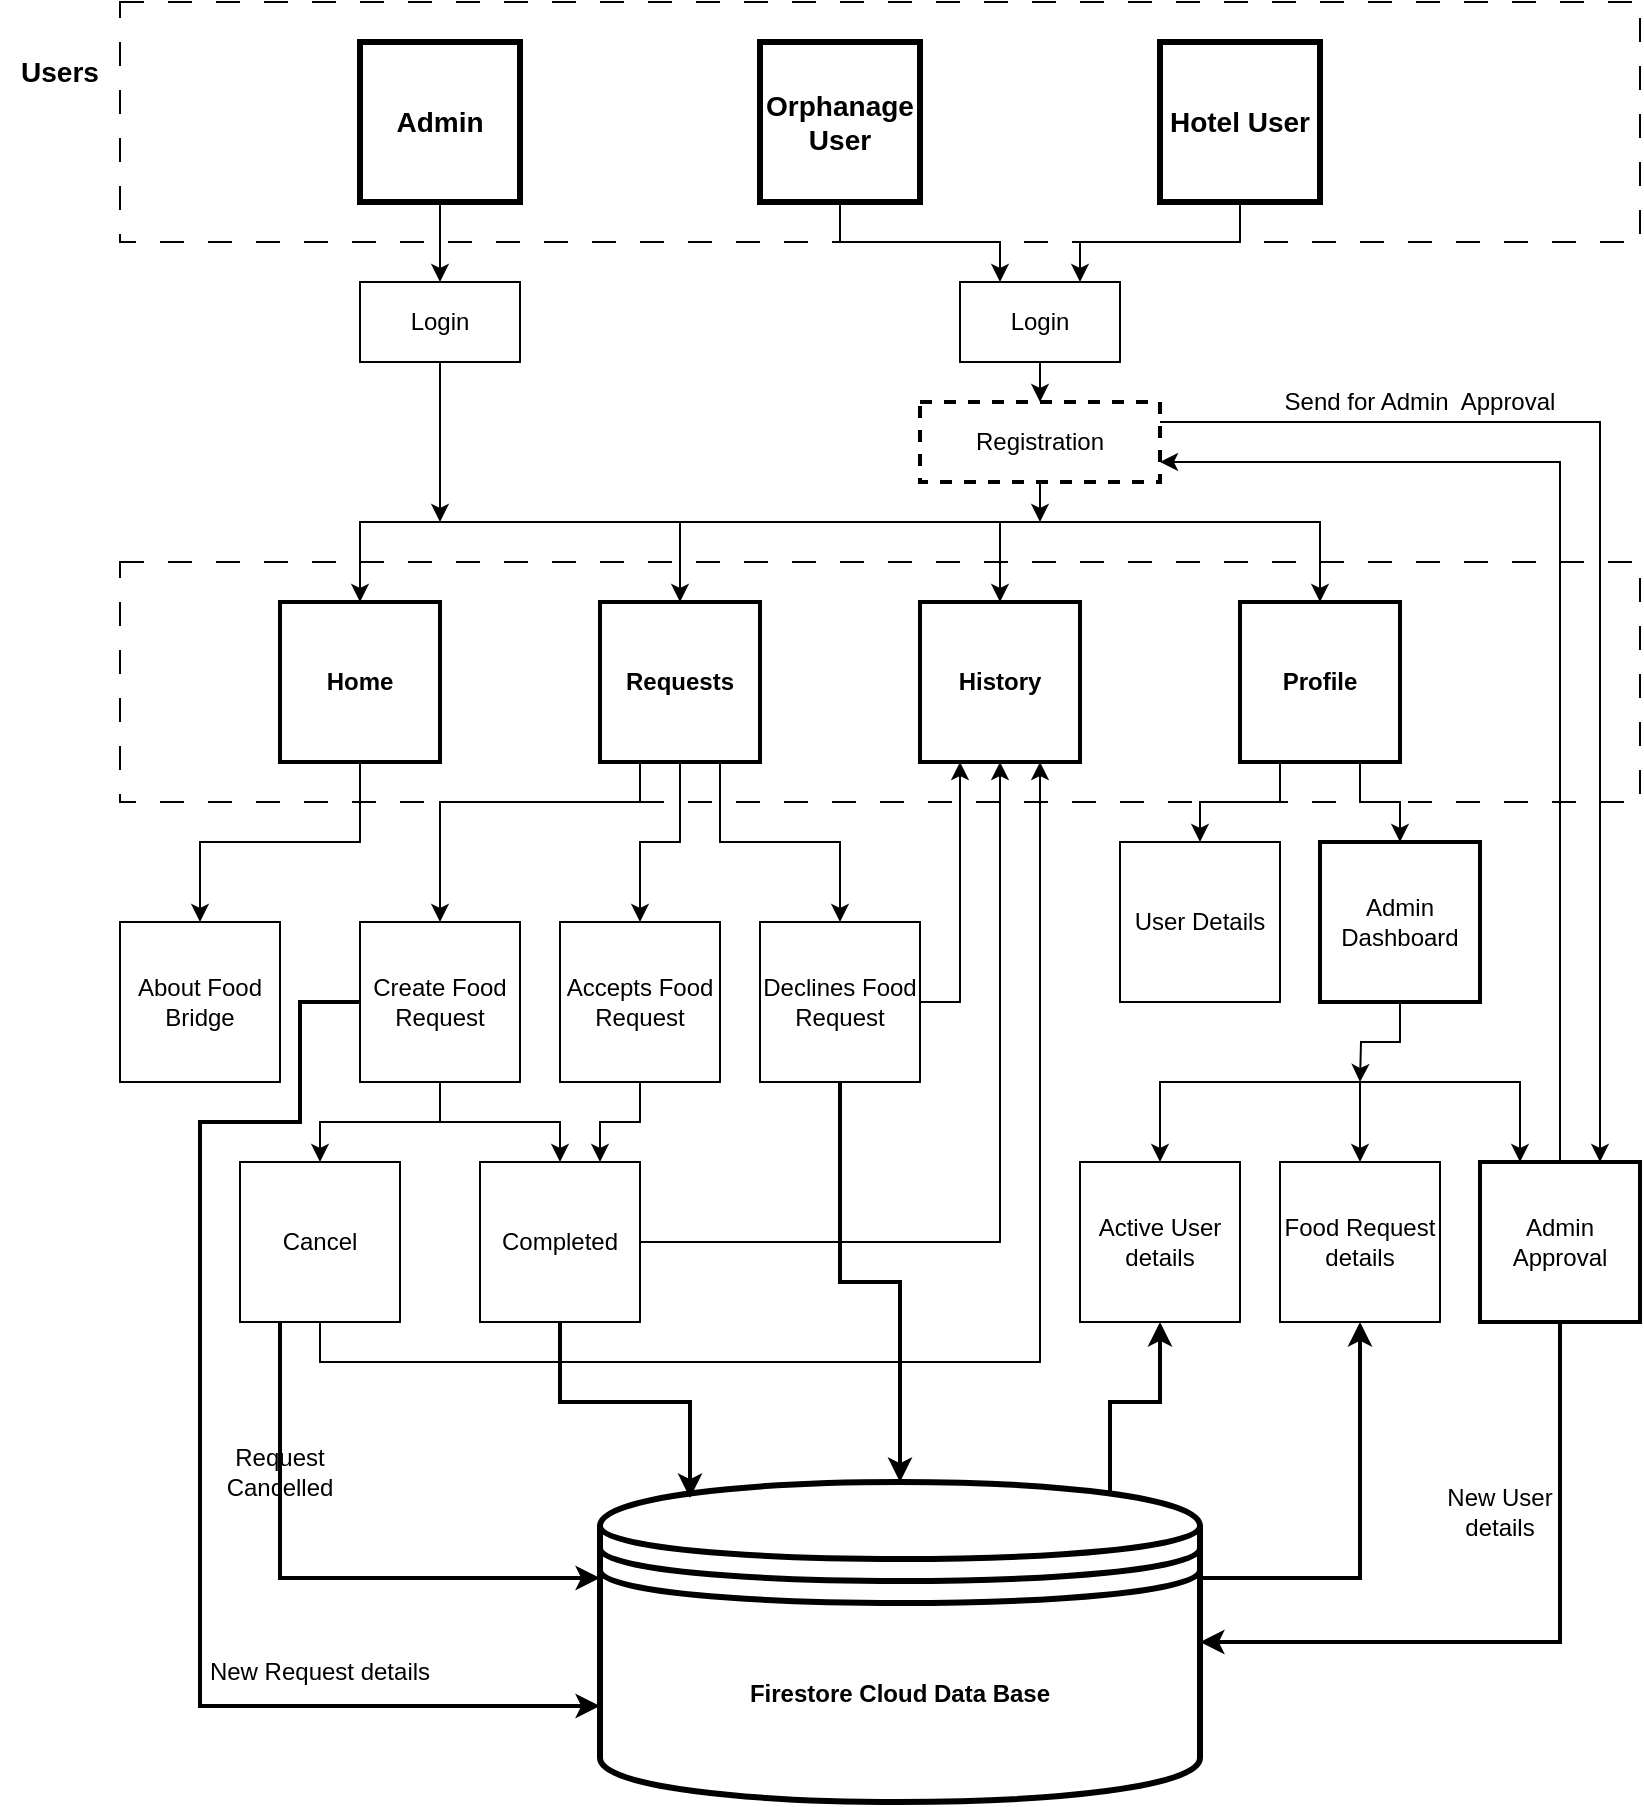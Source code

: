 <mxfile version="24.2.7" type="github">
  <diagram name="Page-1" id="znhg0SCUUhbqK9GvKvF4">
    <mxGraphModel dx="1400" dy="743" grid="1" gridSize="10" guides="1" tooltips="1" connect="1" arrows="1" fold="1" page="1" pageScale="1" pageWidth="850" pageHeight="1100" math="0" shadow="0">
      <root>
        <mxCell id="0" />
        <mxCell id="1" parent="0" />
        <mxCell id="8c7B7hxSat0-A_cdlG8Q-35" style="edgeStyle=orthogonalEdgeStyle;rounded=0;orthogonalLoop=1;jettySize=auto;html=1;exitX=0.5;exitY=1;exitDx=0;exitDy=0;entryX=0.5;entryY=0;entryDx=0;entryDy=0;" edge="1" parent="1" source="8c7B7hxSat0-A_cdlG8Q-1" target="8c7B7hxSat0-A_cdlG8Q-34">
          <mxGeometry relative="1" as="geometry" />
        </mxCell>
        <mxCell id="8c7B7hxSat0-A_cdlG8Q-1" value="&lt;b&gt;Home&lt;/b&gt;" style="whiteSpace=wrap;html=1;aspect=fixed;strokeWidth=2;" vertex="1" parent="1">
          <mxGeometry x="160" y="320" width="80" height="80" as="geometry" />
        </mxCell>
        <mxCell id="8c7B7hxSat0-A_cdlG8Q-28" style="edgeStyle=orthogonalEdgeStyle;rounded=0;orthogonalLoop=1;jettySize=auto;html=1;exitX=0.5;exitY=1;exitDx=0;exitDy=0;entryX=0.75;entryY=0;entryDx=0;entryDy=0;" edge="1" parent="1" source="8c7B7hxSat0-A_cdlG8Q-2" target="8c7B7hxSat0-A_cdlG8Q-31">
          <mxGeometry relative="1" as="geometry">
            <mxPoint x="640" y="160" as="targetPoint" />
          </mxGeometry>
        </mxCell>
        <mxCell id="8c7B7hxSat0-A_cdlG8Q-2" value="&lt;b&gt;&lt;font style=&quot;font-size: 14px;&quot;&gt;Hotel User&lt;/font&gt;&lt;/b&gt;" style="whiteSpace=wrap;html=1;aspect=fixed;strokeWidth=3;" vertex="1" parent="1">
          <mxGeometry x="600" y="40" width="80" height="80" as="geometry" />
        </mxCell>
        <mxCell id="8c7B7hxSat0-A_cdlG8Q-27" style="edgeStyle=orthogonalEdgeStyle;rounded=0;orthogonalLoop=1;jettySize=auto;html=1;exitX=0.5;exitY=1;exitDx=0;exitDy=0;entryX=0.25;entryY=0;entryDx=0;entryDy=0;" edge="1" parent="1" source="8c7B7hxSat0-A_cdlG8Q-3" target="8c7B7hxSat0-A_cdlG8Q-31">
          <mxGeometry relative="1" as="geometry">
            <mxPoint x="440" y="140" as="targetPoint" />
            <Array as="points">
              <mxPoint x="440" y="140" />
              <mxPoint x="520" y="140" />
            </Array>
          </mxGeometry>
        </mxCell>
        <mxCell id="8c7B7hxSat0-A_cdlG8Q-3" value="&lt;font style=&quot;font-size: 14px;&quot;&gt;&lt;b&gt;Orphanage User&lt;/b&gt;&lt;/font&gt;" style="whiteSpace=wrap;html=1;aspect=fixed;strokeWidth=3;" vertex="1" parent="1">
          <mxGeometry x="400" y="40" width="80" height="80" as="geometry" />
        </mxCell>
        <mxCell id="8c7B7hxSat0-A_cdlG8Q-26" style="edgeStyle=orthogonalEdgeStyle;rounded=0;orthogonalLoop=1;jettySize=auto;html=1;exitX=0.5;exitY=1;exitDx=0;exitDy=0;entryX=0.5;entryY=0;entryDx=0;entryDy=0;" edge="1" parent="1" source="8c7B7hxSat0-A_cdlG8Q-4" target="8c7B7hxSat0-A_cdlG8Q-53">
          <mxGeometry relative="1" as="geometry">
            <mxPoint x="240" y="200" as="targetPoint" />
          </mxGeometry>
        </mxCell>
        <mxCell id="8c7B7hxSat0-A_cdlG8Q-4" value="&lt;b&gt;&lt;font style=&quot;font-size: 14px;&quot;&gt;Admin&lt;/font&gt;&lt;/b&gt;" style="whiteSpace=wrap;html=1;aspect=fixed;strokeWidth=3;" vertex="1" parent="1">
          <mxGeometry x="200" y="40" width="80" height="80" as="geometry" />
        </mxCell>
        <mxCell id="8c7B7hxSat0-A_cdlG8Q-36" style="edgeStyle=orthogonalEdgeStyle;rounded=0;orthogonalLoop=1;jettySize=auto;html=1;exitX=0.25;exitY=1;exitDx=0;exitDy=0;entryX=0.5;entryY=0;entryDx=0;entryDy=0;" edge="1" parent="1" source="8c7B7hxSat0-A_cdlG8Q-5" target="8c7B7hxSat0-A_cdlG8Q-10">
          <mxGeometry relative="1" as="geometry">
            <Array as="points">
              <mxPoint x="340" y="420" />
              <mxPoint x="240" y="420" />
            </Array>
          </mxGeometry>
        </mxCell>
        <mxCell id="8c7B7hxSat0-A_cdlG8Q-37" style="edgeStyle=orthogonalEdgeStyle;rounded=0;orthogonalLoop=1;jettySize=auto;html=1;exitX=0.5;exitY=1;exitDx=0;exitDy=0;" edge="1" parent="1" source="8c7B7hxSat0-A_cdlG8Q-5" target="8c7B7hxSat0-A_cdlG8Q-9">
          <mxGeometry relative="1" as="geometry" />
        </mxCell>
        <mxCell id="8c7B7hxSat0-A_cdlG8Q-38" style="edgeStyle=orthogonalEdgeStyle;rounded=0;orthogonalLoop=1;jettySize=auto;html=1;exitX=0.75;exitY=1;exitDx=0;exitDy=0;entryX=0.5;entryY=0;entryDx=0;entryDy=0;" edge="1" parent="1" source="8c7B7hxSat0-A_cdlG8Q-5" target="8c7B7hxSat0-A_cdlG8Q-8">
          <mxGeometry relative="1" as="geometry" />
        </mxCell>
        <mxCell id="8c7B7hxSat0-A_cdlG8Q-5" value="&lt;b&gt;Requests&lt;/b&gt;" style="whiteSpace=wrap;html=1;aspect=fixed;strokeWidth=2;" vertex="1" parent="1">
          <mxGeometry x="320" y="320" width="80" height="80" as="geometry" />
        </mxCell>
        <mxCell id="8c7B7hxSat0-A_cdlG8Q-6" value="&lt;b&gt;History&lt;/b&gt;" style="whiteSpace=wrap;html=1;aspect=fixed;strokeWidth=2;" vertex="1" parent="1">
          <mxGeometry x="480" y="320" width="80" height="80" as="geometry" />
        </mxCell>
        <mxCell id="8c7B7hxSat0-A_cdlG8Q-39" style="edgeStyle=orthogonalEdgeStyle;rounded=0;orthogonalLoop=1;jettySize=auto;html=1;exitX=0.75;exitY=1;exitDx=0;exitDy=0;entryX=0.5;entryY=0;entryDx=0;entryDy=0;" edge="1" parent="1" source="8c7B7hxSat0-A_cdlG8Q-7" target="8c7B7hxSat0-A_cdlG8Q-13">
          <mxGeometry relative="1" as="geometry" />
        </mxCell>
        <mxCell id="8c7B7hxSat0-A_cdlG8Q-40" style="edgeStyle=orthogonalEdgeStyle;rounded=0;orthogonalLoop=1;jettySize=auto;html=1;exitX=0.25;exitY=1;exitDx=0;exitDy=0;entryX=0.5;entryY=0;entryDx=0;entryDy=0;" edge="1" parent="1" source="8c7B7hxSat0-A_cdlG8Q-7" target="8c7B7hxSat0-A_cdlG8Q-14">
          <mxGeometry relative="1" as="geometry" />
        </mxCell>
        <mxCell id="8c7B7hxSat0-A_cdlG8Q-7" value="&lt;b&gt;Profile&lt;/b&gt;" style="whiteSpace=wrap;html=1;aspect=fixed;strokeWidth=2;" vertex="1" parent="1">
          <mxGeometry x="640" y="320" width="80" height="80" as="geometry" />
        </mxCell>
        <mxCell id="8c7B7hxSat0-A_cdlG8Q-51" style="edgeStyle=orthogonalEdgeStyle;rounded=0;orthogonalLoop=1;jettySize=auto;html=1;exitX=1;exitY=0.5;exitDx=0;exitDy=0;entryX=0.25;entryY=1;entryDx=0;entryDy=0;" edge="1" parent="1" source="8c7B7hxSat0-A_cdlG8Q-8" target="8c7B7hxSat0-A_cdlG8Q-6">
          <mxGeometry relative="1" as="geometry" />
        </mxCell>
        <mxCell id="8c7B7hxSat0-A_cdlG8Q-64" style="edgeStyle=orthogonalEdgeStyle;rounded=0;orthogonalLoop=1;jettySize=auto;html=1;exitX=0.5;exitY=1;exitDx=0;exitDy=0;entryX=0.5;entryY=0;entryDx=0;entryDy=0;strokeWidth=2;" edge="1" parent="1" source="8c7B7hxSat0-A_cdlG8Q-8" target="8c7B7hxSat0-A_cdlG8Q-55">
          <mxGeometry relative="1" as="geometry" />
        </mxCell>
        <mxCell id="8c7B7hxSat0-A_cdlG8Q-8" value="Declines Food Request" style="whiteSpace=wrap;html=1;aspect=fixed;" vertex="1" parent="1">
          <mxGeometry x="400" y="480" width="80" height="80" as="geometry" />
        </mxCell>
        <mxCell id="8c7B7hxSat0-A_cdlG8Q-52" style="edgeStyle=orthogonalEdgeStyle;rounded=0;orthogonalLoop=1;jettySize=auto;html=1;exitX=0.5;exitY=1;exitDx=0;exitDy=0;entryX=0.75;entryY=0;entryDx=0;entryDy=0;" edge="1" parent="1" source="8c7B7hxSat0-A_cdlG8Q-9" target="8c7B7hxSat0-A_cdlG8Q-46">
          <mxGeometry relative="1" as="geometry" />
        </mxCell>
        <mxCell id="8c7B7hxSat0-A_cdlG8Q-9" value="Accepts Food Request" style="whiteSpace=wrap;html=1;aspect=fixed;" vertex="1" parent="1">
          <mxGeometry x="300" y="480" width="80" height="80" as="geometry" />
        </mxCell>
        <mxCell id="8c7B7hxSat0-A_cdlG8Q-47" style="edgeStyle=orthogonalEdgeStyle;rounded=0;orthogonalLoop=1;jettySize=auto;html=1;exitX=0.5;exitY=1;exitDx=0;exitDy=0;entryX=0.5;entryY=0;entryDx=0;entryDy=0;" edge="1" parent="1" source="8c7B7hxSat0-A_cdlG8Q-10" target="8c7B7hxSat0-A_cdlG8Q-46">
          <mxGeometry relative="1" as="geometry" />
        </mxCell>
        <mxCell id="8c7B7hxSat0-A_cdlG8Q-48" style="edgeStyle=orthogonalEdgeStyle;rounded=0;orthogonalLoop=1;jettySize=auto;html=1;exitX=0.5;exitY=1;exitDx=0;exitDy=0;entryX=0.5;entryY=0;entryDx=0;entryDy=0;" edge="1" parent="1" source="8c7B7hxSat0-A_cdlG8Q-10" target="8c7B7hxSat0-A_cdlG8Q-45">
          <mxGeometry relative="1" as="geometry" />
        </mxCell>
        <mxCell id="8c7B7hxSat0-A_cdlG8Q-65" style="edgeStyle=orthogonalEdgeStyle;rounded=0;orthogonalLoop=1;jettySize=auto;html=1;exitX=0;exitY=0.5;exitDx=0;exitDy=0;entryX=0;entryY=0.7;entryDx=0;entryDy=0;strokeWidth=2;" edge="1" parent="1" source="8c7B7hxSat0-A_cdlG8Q-10" target="8c7B7hxSat0-A_cdlG8Q-55">
          <mxGeometry relative="1" as="geometry">
            <Array as="points">
              <mxPoint x="170" y="520" />
              <mxPoint x="170" y="580" />
              <mxPoint x="120" y="580" />
              <mxPoint x="120" y="872" />
            </Array>
          </mxGeometry>
        </mxCell>
        <mxCell id="8c7B7hxSat0-A_cdlG8Q-10" value="Create Food Request" style="whiteSpace=wrap;html=1;aspect=fixed;" vertex="1" parent="1">
          <mxGeometry x="200" y="480" width="80" height="80" as="geometry" />
        </mxCell>
        <mxCell id="8c7B7hxSat0-A_cdlG8Q-29" style="edgeStyle=orthogonalEdgeStyle;rounded=0;orthogonalLoop=1;jettySize=auto;html=1;exitX=1;exitY=0.25;exitDx=0;exitDy=0;entryX=0.75;entryY=0;entryDx=0;entryDy=0;" edge="1" parent="1" source="8c7B7hxSat0-A_cdlG8Q-12" target="8c7B7hxSat0-A_cdlG8Q-15">
          <mxGeometry relative="1" as="geometry" />
        </mxCell>
        <mxCell id="8c7B7hxSat0-A_cdlG8Q-33" style="edgeStyle=orthogonalEdgeStyle;rounded=0;orthogonalLoop=1;jettySize=auto;html=1;exitX=0.5;exitY=1;exitDx=0;exitDy=0;" edge="1" parent="1" source="8c7B7hxSat0-A_cdlG8Q-12">
          <mxGeometry relative="1" as="geometry">
            <mxPoint x="540" y="280" as="targetPoint" />
          </mxGeometry>
        </mxCell>
        <mxCell id="8c7B7hxSat0-A_cdlG8Q-12" value="Registration" style="rounded=0;whiteSpace=wrap;html=1;dashed=1;strokeWidth=2;" vertex="1" parent="1">
          <mxGeometry x="480" y="220" width="120" height="40" as="geometry" />
        </mxCell>
        <mxCell id="8c7B7hxSat0-A_cdlG8Q-43" style="edgeStyle=orthogonalEdgeStyle;rounded=0;orthogonalLoop=1;jettySize=auto;html=1;exitX=0.5;exitY=1;exitDx=0;exitDy=0;" edge="1" parent="1" source="8c7B7hxSat0-A_cdlG8Q-13">
          <mxGeometry relative="1" as="geometry">
            <mxPoint x="700" y="560" as="targetPoint" />
          </mxGeometry>
        </mxCell>
        <mxCell id="8c7B7hxSat0-A_cdlG8Q-13" value="Admin Dashboard" style="whiteSpace=wrap;html=1;aspect=fixed;strokeWidth=2;" vertex="1" parent="1">
          <mxGeometry x="680" y="440" width="80" height="80" as="geometry" />
        </mxCell>
        <mxCell id="8c7B7hxSat0-A_cdlG8Q-14" value="User Details" style="whiteSpace=wrap;html=1;aspect=fixed;" vertex="1" parent="1">
          <mxGeometry x="580" y="440" width="80" height="80" as="geometry" />
        </mxCell>
        <mxCell id="8c7B7hxSat0-A_cdlG8Q-30" style="edgeStyle=orthogonalEdgeStyle;rounded=0;orthogonalLoop=1;jettySize=auto;html=1;exitX=0.5;exitY=0;exitDx=0;exitDy=0;entryX=1;entryY=0.75;entryDx=0;entryDy=0;" edge="1" parent="1" source="8c7B7hxSat0-A_cdlG8Q-15" target="8c7B7hxSat0-A_cdlG8Q-12">
          <mxGeometry relative="1" as="geometry" />
        </mxCell>
        <mxCell id="8c7B7hxSat0-A_cdlG8Q-57" style="edgeStyle=orthogonalEdgeStyle;rounded=0;orthogonalLoop=1;jettySize=auto;html=1;exitX=0.5;exitY=1;exitDx=0;exitDy=0;entryX=1;entryY=0.5;entryDx=0;entryDy=0;strokeWidth=2;" edge="1" parent="1" source="8c7B7hxSat0-A_cdlG8Q-15" target="8c7B7hxSat0-A_cdlG8Q-55">
          <mxGeometry relative="1" as="geometry" />
        </mxCell>
        <mxCell id="8c7B7hxSat0-A_cdlG8Q-15" value="Admin Approval" style="whiteSpace=wrap;html=1;aspect=fixed;strokeWidth=2;" vertex="1" parent="1">
          <mxGeometry x="760" y="600" width="80" height="80" as="geometry" />
        </mxCell>
        <mxCell id="8c7B7hxSat0-A_cdlG8Q-16" value="Active User details" style="whiteSpace=wrap;html=1;aspect=fixed;" vertex="1" parent="1">
          <mxGeometry x="560" y="600" width="80" height="80" as="geometry" />
        </mxCell>
        <mxCell id="8c7B7hxSat0-A_cdlG8Q-17" value="Food Request details" style="whiteSpace=wrap;html=1;aspect=fixed;" vertex="1" parent="1">
          <mxGeometry x="660" y="600" width="80" height="80" as="geometry" />
        </mxCell>
        <mxCell id="8c7B7hxSat0-A_cdlG8Q-24" value="" style="endArrow=classic;startArrow=classic;html=1;rounded=0;exitX=0.5;exitY=0;exitDx=0;exitDy=0;entryX=0.5;entryY=0;entryDx=0;entryDy=0;" edge="1" parent="1" source="8c7B7hxSat0-A_cdlG8Q-1" target="8c7B7hxSat0-A_cdlG8Q-7">
          <mxGeometry width="50" height="50" relative="1" as="geometry">
            <mxPoint x="370" y="230" as="sourcePoint" />
            <mxPoint x="420" y="180" as="targetPoint" />
            <Array as="points">
              <mxPoint x="200" y="280" />
              <mxPoint x="680" y="280" />
            </Array>
          </mxGeometry>
        </mxCell>
        <mxCell id="8c7B7hxSat0-A_cdlG8Q-25" value="" style="endArrow=classic;startArrow=classic;html=1;rounded=0;exitX=0.5;exitY=0;exitDx=0;exitDy=0;entryX=0.5;entryY=0;entryDx=0;entryDy=0;" edge="1" parent="1" source="8c7B7hxSat0-A_cdlG8Q-5" target="8c7B7hxSat0-A_cdlG8Q-6">
          <mxGeometry width="50" height="50" relative="1" as="geometry">
            <mxPoint x="400" y="240" as="sourcePoint" />
            <mxPoint x="490" y="230" as="targetPoint" />
            <Array as="points">
              <mxPoint x="360" y="280" />
              <mxPoint x="440" y="280" />
              <mxPoint x="520" y="280" />
            </Array>
          </mxGeometry>
        </mxCell>
        <mxCell id="8c7B7hxSat0-A_cdlG8Q-32" style="edgeStyle=orthogonalEdgeStyle;rounded=0;orthogonalLoop=1;jettySize=auto;html=1;exitX=0.5;exitY=1;exitDx=0;exitDy=0;entryX=0.5;entryY=0;entryDx=0;entryDy=0;" edge="1" parent="1" source="8c7B7hxSat0-A_cdlG8Q-31" target="8c7B7hxSat0-A_cdlG8Q-12">
          <mxGeometry relative="1" as="geometry" />
        </mxCell>
        <mxCell id="8c7B7hxSat0-A_cdlG8Q-31" value="Login" style="rounded=0;whiteSpace=wrap;html=1;" vertex="1" parent="1">
          <mxGeometry x="500" y="160" width="80" height="40" as="geometry" />
        </mxCell>
        <mxCell id="8c7B7hxSat0-A_cdlG8Q-34" value="About Food Bridge" style="whiteSpace=wrap;html=1;aspect=fixed;" vertex="1" parent="1">
          <mxGeometry x="80" y="480" width="80" height="80" as="geometry" />
        </mxCell>
        <mxCell id="8c7B7hxSat0-A_cdlG8Q-44" value="" style="endArrow=classic;html=1;rounded=0;entryX=0.5;entryY=0;entryDx=0;entryDy=0;" edge="1" parent="1" target="8c7B7hxSat0-A_cdlG8Q-17">
          <mxGeometry width="50" height="50" relative="1" as="geometry">
            <mxPoint x="700" y="560" as="sourcePoint" />
            <mxPoint x="520" y="640" as="targetPoint" />
            <Array as="points" />
          </mxGeometry>
        </mxCell>
        <mxCell id="8c7B7hxSat0-A_cdlG8Q-50" style="edgeStyle=orthogonalEdgeStyle;rounded=0;orthogonalLoop=1;jettySize=auto;html=1;exitX=0.5;exitY=1;exitDx=0;exitDy=0;entryX=0.75;entryY=1;entryDx=0;entryDy=0;" edge="1" parent="1" source="8c7B7hxSat0-A_cdlG8Q-45" target="8c7B7hxSat0-A_cdlG8Q-6">
          <mxGeometry relative="1" as="geometry" />
        </mxCell>
        <mxCell id="8c7B7hxSat0-A_cdlG8Q-63" style="edgeStyle=orthogonalEdgeStyle;rounded=0;orthogonalLoop=1;jettySize=auto;html=1;exitX=0.25;exitY=1;exitDx=0;exitDy=0;entryX=0;entryY=0.3;entryDx=0;entryDy=0;strokeWidth=2;" edge="1" parent="1" source="8c7B7hxSat0-A_cdlG8Q-45" target="8c7B7hxSat0-A_cdlG8Q-55">
          <mxGeometry relative="1" as="geometry" />
        </mxCell>
        <mxCell id="8c7B7hxSat0-A_cdlG8Q-45" value="Cancel" style="whiteSpace=wrap;html=1;aspect=fixed;" vertex="1" parent="1">
          <mxGeometry x="140" y="600" width="80" height="80" as="geometry" />
        </mxCell>
        <mxCell id="8c7B7hxSat0-A_cdlG8Q-49" style="edgeStyle=orthogonalEdgeStyle;rounded=0;orthogonalLoop=1;jettySize=auto;html=1;exitX=1;exitY=0.5;exitDx=0;exitDy=0;entryX=0.5;entryY=1;entryDx=0;entryDy=0;" edge="1" parent="1" source="8c7B7hxSat0-A_cdlG8Q-46" target="8c7B7hxSat0-A_cdlG8Q-6">
          <mxGeometry relative="1" as="geometry" />
        </mxCell>
        <mxCell id="8c7B7hxSat0-A_cdlG8Q-46" value="Completed" style="whiteSpace=wrap;html=1;aspect=fixed;" vertex="1" parent="1">
          <mxGeometry x="260" y="600" width="80" height="80" as="geometry" />
        </mxCell>
        <mxCell id="8c7B7hxSat0-A_cdlG8Q-54" style="edgeStyle=orthogonalEdgeStyle;rounded=0;orthogonalLoop=1;jettySize=auto;html=1;exitX=0.5;exitY=1;exitDx=0;exitDy=0;" edge="1" parent="1" source="8c7B7hxSat0-A_cdlG8Q-53">
          <mxGeometry relative="1" as="geometry">
            <mxPoint x="240" y="280" as="targetPoint" />
          </mxGeometry>
        </mxCell>
        <mxCell id="8c7B7hxSat0-A_cdlG8Q-53" value="Login" style="rounded=0;whiteSpace=wrap;html=1;" vertex="1" parent="1">
          <mxGeometry x="200" y="160" width="80" height="40" as="geometry" />
        </mxCell>
        <mxCell id="8c7B7hxSat0-A_cdlG8Q-66" style="edgeStyle=orthogonalEdgeStyle;rounded=0;orthogonalLoop=1;jettySize=auto;html=1;exitX=0.85;exitY=0.05;exitDx=0;exitDy=0;exitPerimeter=0;entryX=0.5;entryY=1;entryDx=0;entryDy=0;strokeWidth=2;" edge="1" parent="1" source="8c7B7hxSat0-A_cdlG8Q-55" target="8c7B7hxSat0-A_cdlG8Q-16">
          <mxGeometry relative="1" as="geometry" />
        </mxCell>
        <mxCell id="8c7B7hxSat0-A_cdlG8Q-67" style="edgeStyle=orthogonalEdgeStyle;rounded=0;orthogonalLoop=1;jettySize=auto;html=1;exitX=1;exitY=0.3;exitDx=0;exitDy=0;entryX=0.5;entryY=1;entryDx=0;entryDy=0;strokeWidth=2;" edge="1" parent="1" source="8c7B7hxSat0-A_cdlG8Q-55" target="8c7B7hxSat0-A_cdlG8Q-17">
          <mxGeometry relative="1" as="geometry" />
        </mxCell>
        <mxCell id="8c7B7hxSat0-A_cdlG8Q-55" value="&lt;b&gt;Firestore Cloud Data Base&lt;/b&gt;" style="shape=datastore;whiteSpace=wrap;html=1;strokeWidth=3;" vertex="1" parent="1">
          <mxGeometry x="320" y="760" width="300" height="160" as="geometry" />
        </mxCell>
        <mxCell id="8c7B7hxSat0-A_cdlG8Q-56" value="" style="endArrow=classic;startArrow=classic;html=1;rounded=0;exitX=0.5;exitY=0;exitDx=0;exitDy=0;entryX=0.25;entryY=0;entryDx=0;entryDy=0;" edge="1" parent="1" source="8c7B7hxSat0-A_cdlG8Q-16" target="8c7B7hxSat0-A_cdlG8Q-15">
          <mxGeometry width="50" height="50" relative="1" as="geometry">
            <mxPoint x="590" y="590" as="sourcePoint" />
            <mxPoint x="640" y="540" as="targetPoint" />
            <Array as="points">
              <mxPoint x="600" y="560" />
              <mxPoint x="680" y="560" />
              <mxPoint x="780" y="560" />
            </Array>
          </mxGeometry>
        </mxCell>
        <mxCell id="8c7B7hxSat0-A_cdlG8Q-58" value="New User details" style="text;html=1;align=center;verticalAlign=middle;whiteSpace=wrap;rounded=0;" vertex="1" parent="1">
          <mxGeometry x="740" y="760" width="60" height="30" as="geometry" />
        </mxCell>
        <mxCell id="8c7B7hxSat0-A_cdlG8Q-62" style="edgeStyle=orthogonalEdgeStyle;rounded=0;orthogonalLoop=1;jettySize=auto;html=1;exitX=0.5;exitY=1;exitDx=0;exitDy=0;entryX=0.15;entryY=0.05;entryDx=0;entryDy=0;entryPerimeter=0;strokeWidth=2;" edge="1" parent="1" source="8c7B7hxSat0-A_cdlG8Q-46" target="8c7B7hxSat0-A_cdlG8Q-55">
          <mxGeometry relative="1" as="geometry" />
        </mxCell>
        <mxCell id="8c7B7hxSat0-A_cdlG8Q-68" value="Send for Admin&amp;nbsp; Approval" style="text;html=1;align=center;verticalAlign=middle;whiteSpace=wrap;rounded=0;" vertex="1" parent="1">
          <mxGeometry x="660" y="210" width="140" height="20" as="geometry" />
        </mxCell>
        <mxCell id="8c7B7hxSat0-A_cdlG8Q-69" value="Request Cancelled" style="text;html=1;align=center;verticalAlign=middle;whiteSpace=wrap;rounded=0;" vertex="1" parent="1">
          <mxGeometry x="130" y="740" width="60" height="30" as="geometry" />
        </mxCell>
        <mxCell id="8c7B7hxSat0-A_cdlG8Q-70" value="New Request details" style="text;html=1;align=center;verticalAlign=middle;whiteSpace=wrap;rounded=0;" vertex="1" parent="1">
          <mxGeometry x="120" y="840" width="120" height="30" as="geometry" />
        </mxCell>
        <mxCell id="8c7B7hxSat0-A_cdlG8Q-72" value="" style="rounded=0;whiteSpace=wrap;html=1;fillColor=none;dashed=1;dashPattern=12 12;" vertex="1" parent="1">
          <mxGeometry x="80" y="20" width="760" height="120" as="geometry" />
        </mxCell>
        <mxCell id="8c7B7hxSat0-A_cdlG8Q-73" value="&lt;b&gt;&lt;font style=&quot;font-size: 14px;&quot;&gt;Users&lt;/font&gt;&lt;/b&gt;" style="text;html=1;align=center;verticalAlign=middle;whiteSpace=wrap;rounded=0;" vertex="1" parent="1">
          <mxGeometry x="20" y="40" width="60" height="30" as="geometry" />
        </mxCell>
        <mxCell id="8c7B7hxSat0-A_cdlG8Q-74" value="" style="rounded=0;whiteSpace=wrap;html=1;fillColor=none;dashed=1;dashPattern=12 12;" vertex="1" parent="1">
          <mxGeometry x="80" y="300" width="760" height="120" as="geometry" />
        </mxCell>
      </root>
    </mxGraphModel>
  </diagram>
</mxfile>
